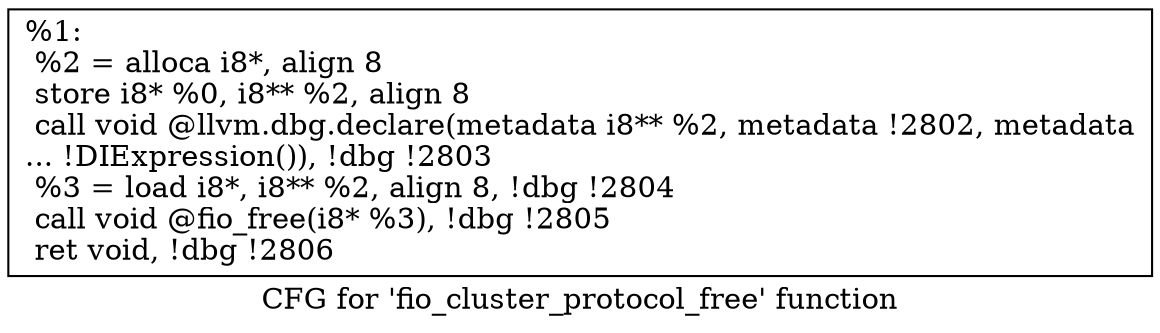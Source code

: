 digraph "CFG for 'fio_cluster_protocol_free' function" {
	label="CFG for 'fio_cluster_protocol_free' function";

	Node0x5568515cf350 [shape=record,label="{%1:\l  %2 = alloca i8*, align 8\l  store i8* %0, i8** %2, align 8\l  call void @llvm.dbg.declare(metadata i8** %2, metadata !2802, metadata\l... !DIExpression()), !dbg !2803\l  %3 = load i8*, i8** %2, align 8, !dbg !2804\l  call void @fio_free(i8* %3), !dbg !2805\l  ret void, !dbg !2806\l}"];
}
